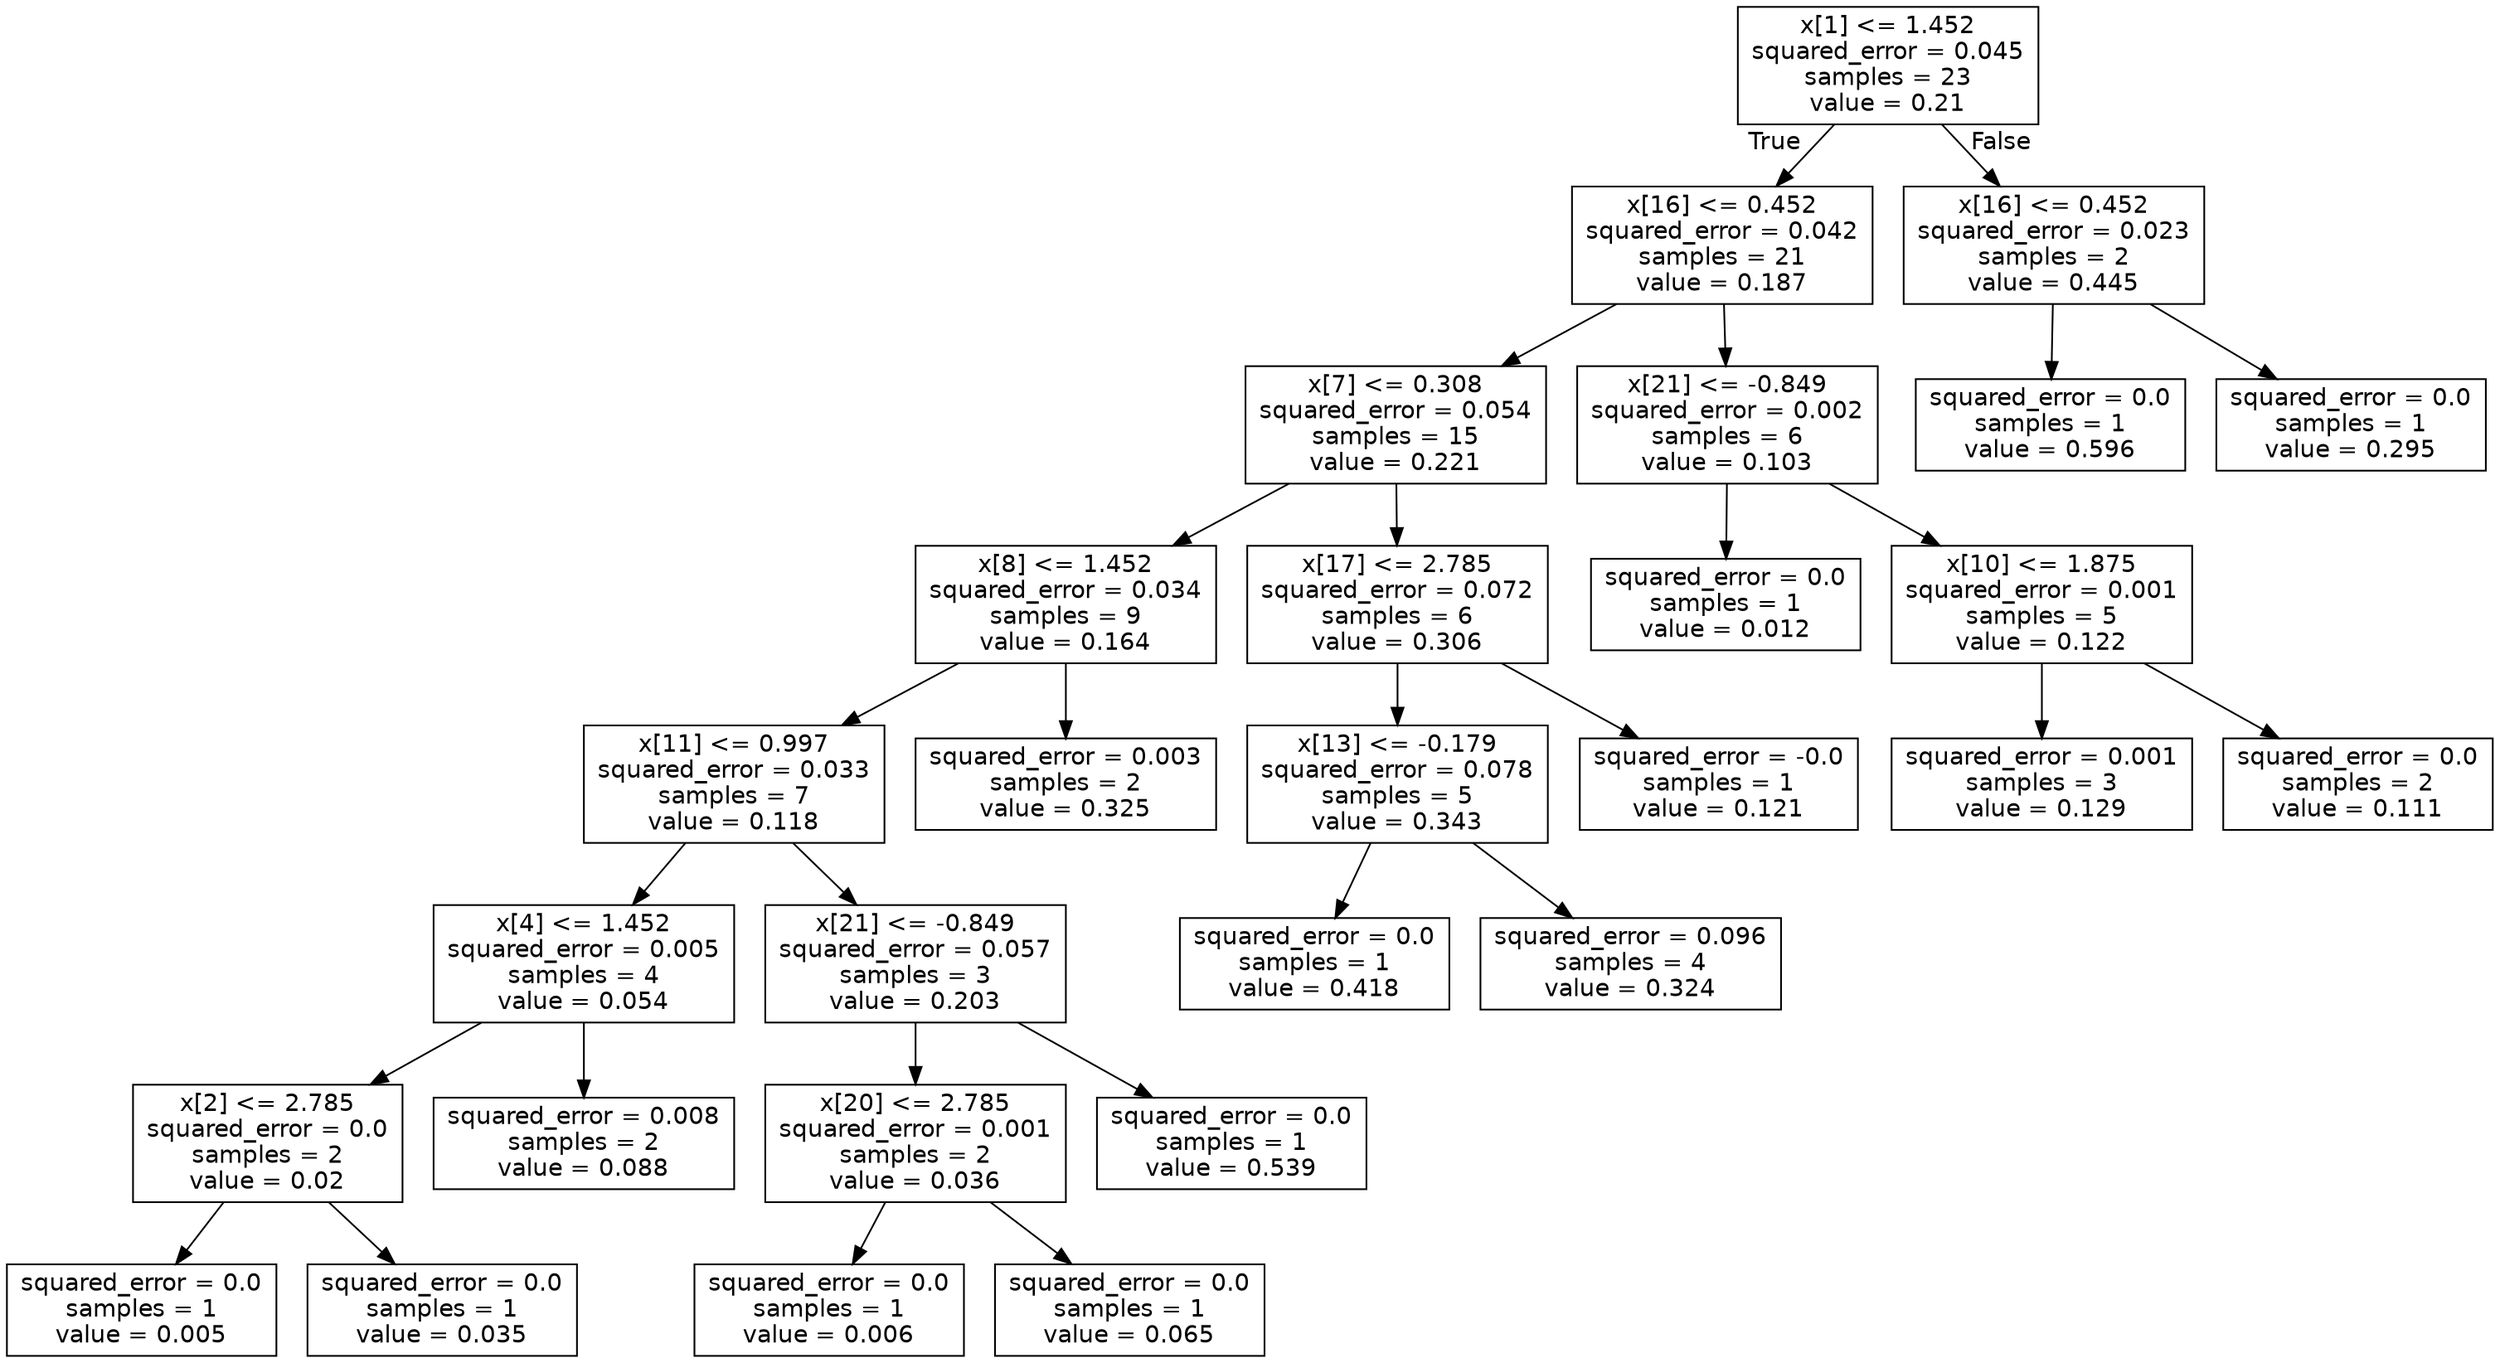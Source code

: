 digraph Tree {
node [shape=box, fontname="helvetica"] ;
edge [fontname="helvetica"] ;
0 [label="x[1] <= 1.452\nsquared_error = 0.045\nsamples = 23\nvalue = 0.21"] ;
1 [label="x[16] <= 0.452\nsquared_error = 0.042\nsamples = 21\nvalue = 0.187"] ;
0 -> 1 [labeldistance=2.5, labelangle=45, headlabel="True"] ;
2 [label="x[7] <= 0.308\nsquared_error = 0.054\nsamples = 15\nvalue = 0.221"] ;
1 -> 2 ;
3 [label="x[8] <= 1.452\nsquared_error = 0.034\nsamples = 9\nvalue = 0.164"] ;
2 -> 3 ;
4 [label="x[11] <= 0.997\nsquared_error = 0.033\nsamples = 7\nvalue = 0.118"] ;
3 -> 4 ;
5 [label="x[4] <= 1.452\nsquared_error = 0.005\nsamples = 4\nvalue = 0.054"] ;
4 -> 5 ;
6 [label="x[2] <= 2.785\nsquared_error = 0.0\nsamples = 2\nvalue = 0.02"] ;
5 -> 6 ;
7 [label="squared_error = 0.0\nsamples = 1\nvalue = 0.005"] ;
6 -> 7 ;
8 [label="squared_error = 0.0\nsamples = 1\nvalue = 0.035"] ;
6 -> 8 ;
9 [label="squared_error = 0.008\nsamples = 2\nvalue = 0.088"] ;
5 -> 9 ;
10 [label="x[21] <= -0.849\nsquared_error = 0.057\nsamples = 3\nvalue = 0.203"] ;
4 -> 10 ;
11 [label="x[20] <= 2.785\nsquared_error = 0.001\nsamples = 2\nvalue = 0.036"] ;
10 -> 11 ;
12 [label="squared_error = 0.0\nsamples = 1\nvalue = 0.006"] ;
11 -> 12 ;
13 [label="squared_error = 0.0\nsamples = 1\nvalue = 0.065"] ;
11 -> 13 ;
14 [label="squared_error = 0.0\nsamples = 1\nvalue = 0.539"] ;
10 -> 14 ;
15 [label="squared_error = 0.003\nsamples = 2\nvalue = 0.325"] ;
3 -> 15 ;
16 [label="x[17] <= 2.785\nsquared_error = 0.072\nsamples = 6\nvalue = 0.306"] ;
2 -> 16 ;
17 [label="x[13] <= -0.179\nsquared_error = 0.078\nsamples = 5\nvalue = 0.343"] ;
16 -> 17 ;
18 [label="squared_error = 0.0\nsamples = 1\nvalue = 0.418"] ;
17 -> 18 ;
19 [label="squared_error = 0.096\nsamples = 4\nvalue = 0.324"] ;
17 -> 19 ;
20 [label="squared_error = -0.0\nsamples = 1\nvalue = 0.121"] ;
16 -> 20 ;
21 [label="x[21] <= -0.849\nsquared_error = 0.002\nsamples = 6\nvalue = 0.103"] ;
1 -> 21 ;
22 [label="squared_error = 0.0\nsamples = 1\nvalue = 0.012"] ;
21 -> 22 ;
23 [label="x[10] <= 1.875\nsquared_error = 0.001\nsamples = 5\nvalue = 0.122"] ;
21 -> 23 ;
24 [label="squared_error = 0.001\nsamples = 3\nvalue = 0.129"] ;
23 -> 24 ;
25 [label="squared_error = 0.0\nsamples = 2\nvalue = 0.111"] ;
23 -> 25 ;
26 [label="x[16] <= 0.452\nsquared_error = 0.023\nsamples = 2\nvalue = 0.445"] ;
0 -> 26 [labeldistance=2.5, labelangle=-45, headlabel="False"] ;
27 [label="squared_error = 0.0\nsamples = 1\nvalue = 0.596"] ;
26 -> 27 ;
28 [label="squared_error = 0.0\nsamples = 1\nvalue = 0.295"] ;
26 -> 28 ;
}